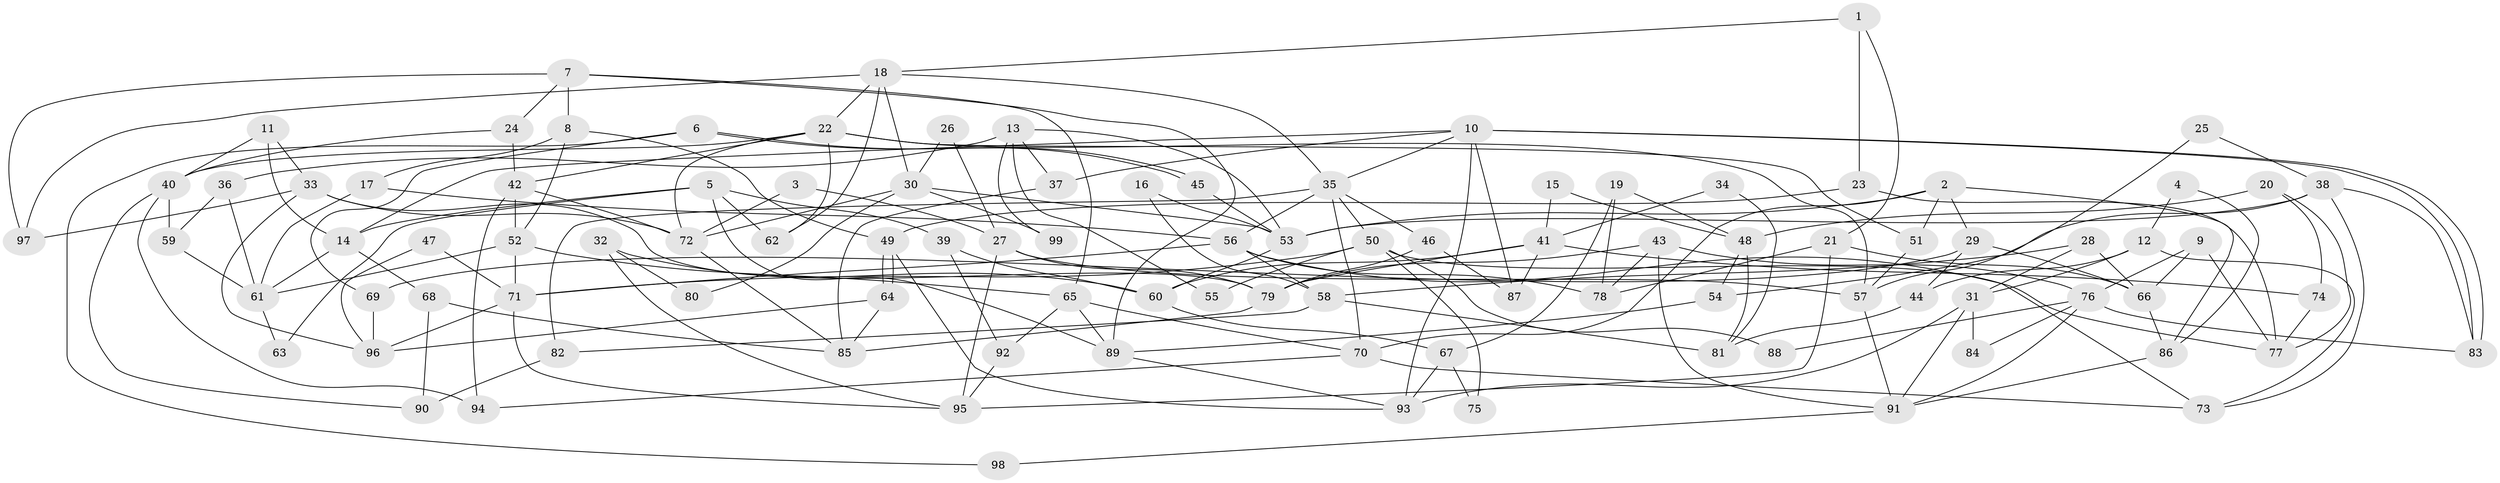 // coarse degree distribution, {7: 0.057971014492753624, 6: 0.08695652173913043, 2: 0.14492753623188406, 11: 0.028985507246376812, 10: 0.028985507246376812, 3: 0.2753623188405797, 15: 0.014492753623188406, 4: 0.14492753623188406, 8: 0.028985507246376812, 12: 0.014492753623188406, 5: 0.17391304347826086}
// Generated by graph-tools (version 1.1) at 2025/18/03/04/25 18:18:51]
// undirected, 99 vertices, 198 edges
graph export_dot {
graph [start="1"]
  node [color=gray90,style=filled];
  1;
  2;
  3;
  4;
  5;
  6;
  7;
  8;
  9;
  10;
  11;
  12;
  13;
  14;
  15;
  16;
  17;
  18;
  19;
  20;
  21;
  22;
  23;
  24;
  25;
  26;
  27;
  28;
  29;
  30;
  31;
  32;
  33;
  34;
  35;
  36;
  37;
  38;
  39;
  40;
  41;
  42;
  43;
  44;
  45;
  46;
  47;
  48;
  49;
  50;
  51;
  52;
  53;
  54;
  55;
  56;
  57;
  58;
  59;
  60;
  61;
  62;
  63;
  64;
  65;
  66;
  67;
  68;
  69;
  70;
  71;
  72;
  73;
  74;
  75;
  76;
  77;
  78;
  79;
  80;
  81;
  82;
  83;
  84;
  85;
  86;
  87;
  88;
  89;
  90;
  91;
  92;
  93;
  94;
  95;
  96;
  97;
  98;
  99;
  1 -- 18;
  1 -- 21;
  1 -- 23;
  2 -- 70;
  2 -- 53;
  2 -- 29;
  2 -- 51;
  2 -- 86;
  3 -- 27;
  3 -- 72;
  4 -- 86;
  4 -- 12;
  5 -- 89;
  5 -- 14;
  5 -- 39;
  5 -- 62;
  5 -- 63;
  6 -- 69;
  6 -- 45;
  6 -- 45;
  6 -- 98;
  7 -- 89;
  7 -- 24;
  7 -- 8;
  7 -- 65;
  7 -- 97;
  8 -- 52;
  8 -- 17;
  8 -- 49;
  9 -- 77;
  9 -- 66;
  9 -- 76;
  10 -- 35;
  10 -- 83;
  10 -- 83;
  10 -- 14;
  10 -- 37;
  10 -- 87;
  10 -- 93;
  11 -- 33;
  11 -- 14;
  11 -- 40;
  12 -- 31;
  12 -- 73;
  12 -- 44;
  13 -- 53;
  13 -- 37;
  13 -- 36;
  13 -- 55;
  13 -- 99;
  14 -- 61;
  14 -- 68;
  15 -- 41;
  15 -- 48;
  16 -- 58;
  16 -- 53;
  17 -- 61;
  17 -- 56;
  18 -- 30;
  18 -- 22;
  18 -- 35;
  18 -- 62;
  18 -- 97;
  19 -- 48;
  19 -- 78;
  19 -- 67;
  20 -- 74;
  20 -- 77;
  20 -- 48;
  21 -- 95;
  21 -- 78;
  21 -- 66;
  22 -- 72;
  22 -- 62;
  22 -- 40;
  22 -- 42;
  22 -- 51;
  22 -- 57;
  23 -- 49;
  23 -- 77;
  24 -- 42;
  24 -- 40;
  25 -- 57;
  25 -- 38;
  26 -- 30;
  26 -- 27;
  27 -- 95;
  27 -- 57;
  27 -- 79;
  28 -- 31;
  28 -- 66;
  28 -- 58;
  29 -- 66;
  29 -- 44;
  29 -- 69;
  30 -- 72;
  30 -- 53;
  30 -- 80;
  30 -- 99;
  31 -- 93;
  31 -- 91;
  31 -- 84;
  32 -- 95;
  32 -- 60;
  32 -- 80;
  33 -- 96;
  33 -- 97;
  33 -- 72;
  33 -- 79;
  34 -- 81;
  34 -- 41;
  35 -- 56;
  35 -- 46;
  35 -- 50;
  35 -- 70;
  35 -- 82;
  36 -- 61;
  36 -- 59;
  37 -- 85;
  38 -- 83;
  38 -- 54;
  38 -- 53;
  38 -- 73;
  39 -- 60;
  39 -- 92;
  40 -- 59;
  40 -- 90;
  40 -- 94;
  41 -- 79;
  41 -- 87;
  41 -- 60;
  41 -- 74;
  42 -- 94;
  42 -- 52;
  42 -- 72;
  43 -- 91;
  43 -- 79;
  43 -- 76;
  43 -- 78;
  44 -- 81;
  45 -- 53;
  46 -- 79;
  46 -- 87;
  47 -- 96;
  47 -- 71;
  48 -- 81;
  48 -- 54;
  49 -- 64;
  49 -- 64;
  49 -- 93;
  50 -- 73;
  50 -- 55;
  50 -- 71;
  50 -- 75;
  50 -- 88;
  51 -- 57;
  52 -- 71;
  52 -- 61;
  52 -- 65;
  53 -- 60;
  54 -- 89;
  56 -- 58;
  56 -- 71;
  56 -- 77;
  56 -- 78;
  57 -- 91;
  58 -- 82;
  58 -- 81;
  59 -- 61;
  60 -- 67;
  61 -- 63;
  64 -- 85;
  64 -- 96;
  65 -- 70;
  65 -- 89;
  65 -- 92;
  66 -- 86;
  67 -- 93;
  67 -- 75;
  68 -- 85;
  68 -- 90;
  69 -- 96;
  70 -- 73;
  70 -- 94;
  71 -- 95;
  71 -- 96;
  72 -- 85;
  74 -- 77;
  76 -- 83;
  76 -- 84;
  76 -- 88;
  76 -- 91;
  79 -- 85;
  82 -- 90;
  86 -- 91;
  89 -- 93;
  91 -- 98;
  92 -- 95;
}
